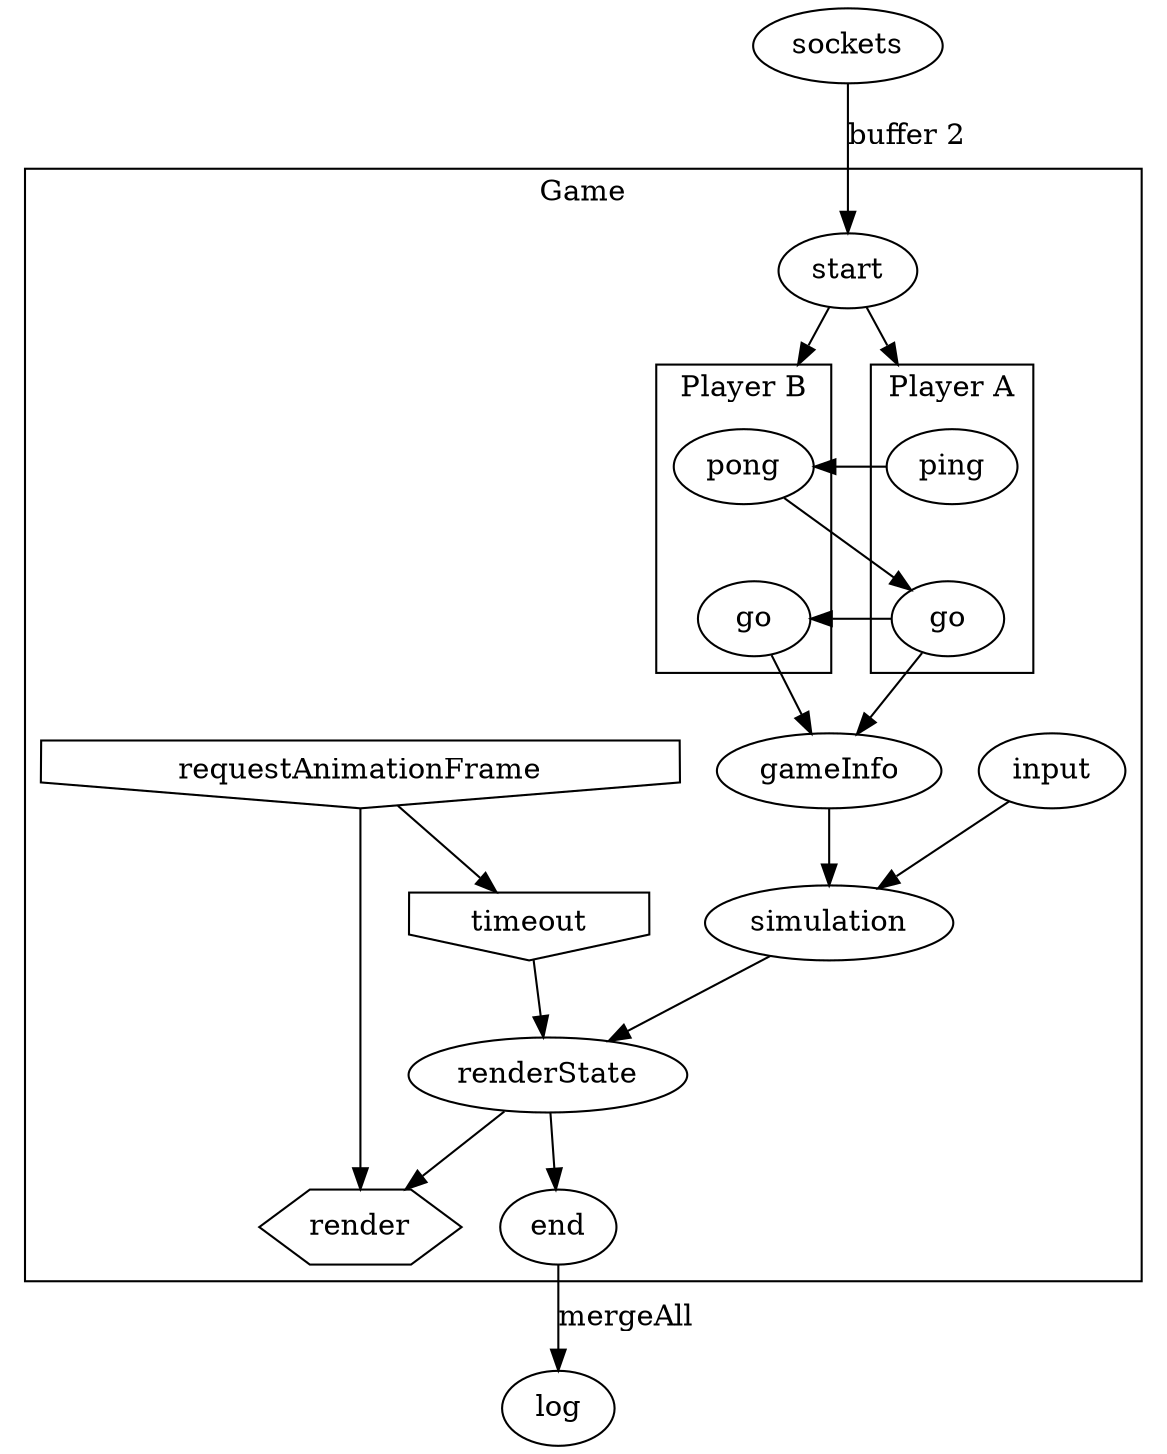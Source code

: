 digraph G {
  compound=true;

  subgraph clusterGame {
    start;
    gameInfo->simulation;
    input->simulation;
    simulation->renderState;
    renderState->end;
    
    requestAnimationFrame->renderTimeout;
    requestAnimationFrame->render;
    renderTimeout->renderState;
    renderState->render;
    label = "Game";

    renderTimeout [label="timeout", shape=invhouse];
    requestAnimationFrame [shape=invhouse];
    render [shape=hexagon];

    subgraph clusterPlayerB {
      pong->go_b [style="invis"];
      go_b [label="go"];
      label = "Player B";
    }

    subgraph clusterPlayerA {
      ping->go [style="invis"];
      label = "Player A";
    }

  }

  start->ping [lhead=clusterPlayerA];
  start->pong [lhead=clusterPlayerB];

  ping->pong [weight=0];
  pong->go [weight=0];
  go->go_b [weight=0];

  go->gameInfo;
  go_b->gameInfo;

  sockets -> start [label="buffer 2"];
  end -> log [label="mergeAll"];
  //a -> b [label="hello", style=dashed];
  //a -> c [label="world"];
  //c -> d; b -> c; d -> a;
  //b [shape=Mdiamond, label="this is b"];
  //c [shape=polygon, sides=5, peripheries=3];
  //d [style=bold];
}

